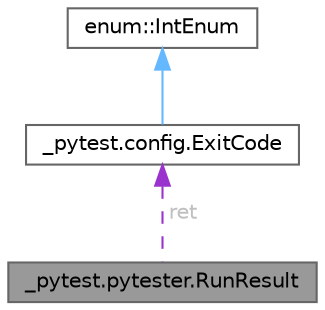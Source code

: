 digraph "_pytest.pytester.RunResult"
{
 // LATEX_PDF_SIZE
  bgcolor="transparent";
  edge [fontname=Helvetica,fontsize=10,labelfontname=Helvetica,labelfontsize=10];
  node [fontname=Helvetica,fontsize=10,shape=box,height=0.2,width=0.4];
  Node1 [id="Node000001",label="_pytest.pytester.RunResult",height=0.2,width=0.4,color="gray40", fillcolor="grey60", style="filled", fontcolor="black",tooltip=" "];
  Node2 -> Node1 [id="edge1_Node000001_Node000002",dir="back",color="darkorchid3",style="dashed",tooltip=" ",label=" ret",fontcolor="grey" ];
  Node2 [id="Node000002",label="_pytest.config.ExitCode",height=0.2,width=0.4,color="gray40", fillcolor="white", style="filled",URL="$class__pytest_1_1config_1_1_exit_code.html",tooltip=" "];
  Node3 -> Node2 [id="edge2_Node000002_Node000003",dir="back",color="steelblue1",style="solid",tooltip=" "];
  Node3 [id="Node000003",label="enum::IntEnum",height=0.2,width=0.4,color="gray40", fillcolor="white", style="filled",tooltip=" "];
}
